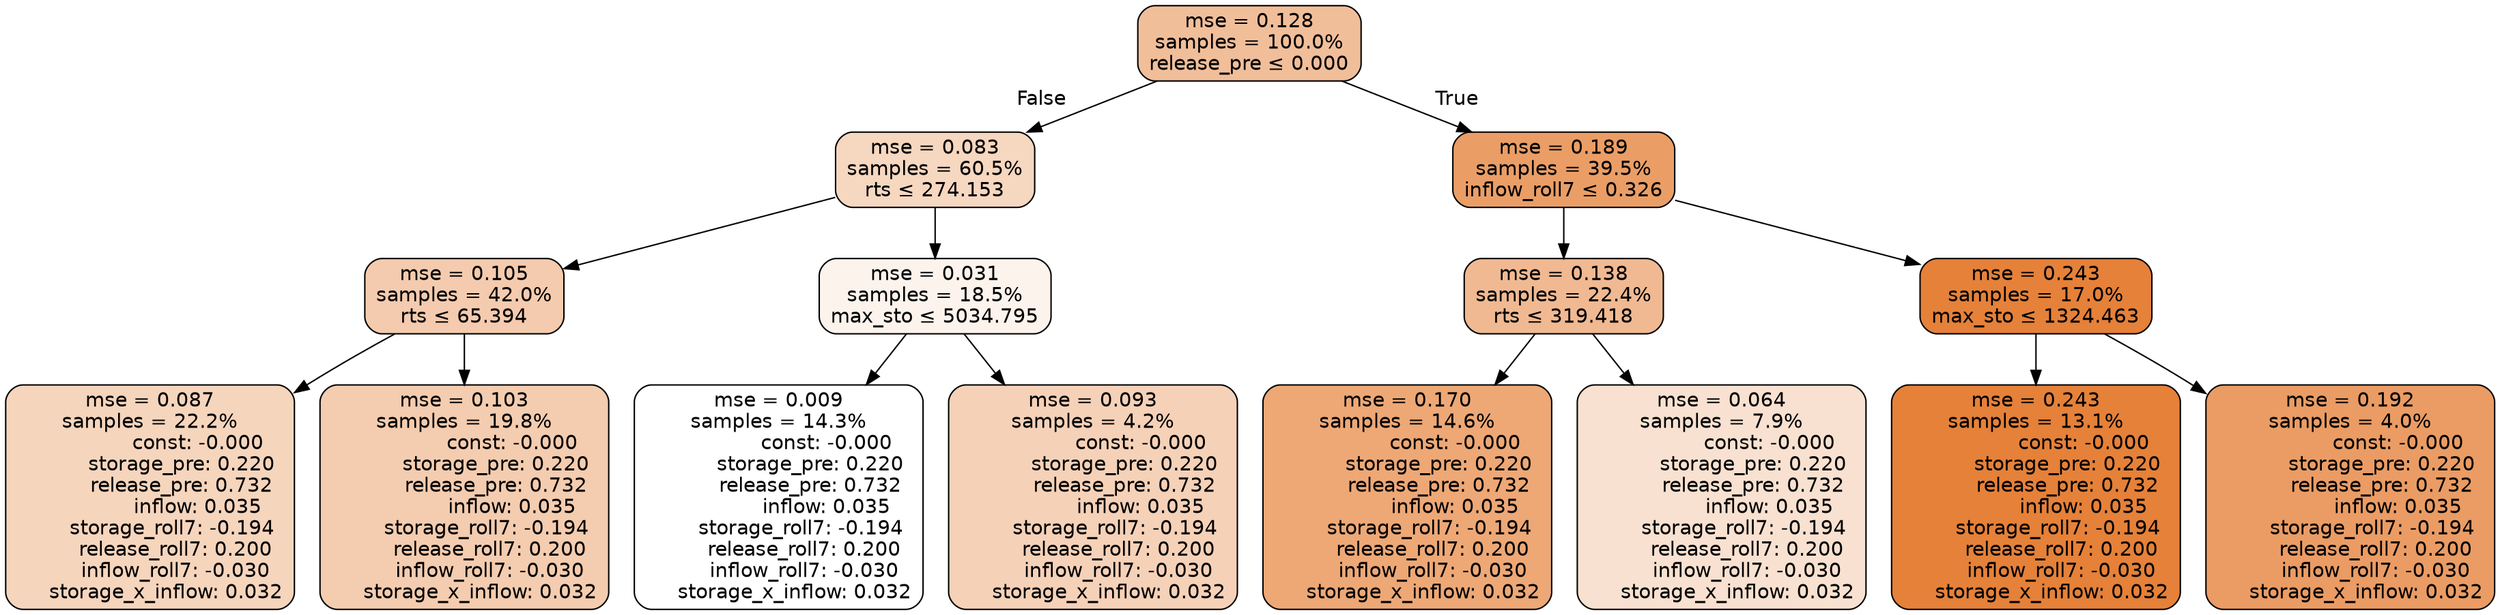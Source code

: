 digraph tree {
node [shape=rectangle, style="filled, rounded", color="black", fontname=helvetica] ;
edge [fontname=helvetica] ;
	"0" [label="mse = 0.128
samples = 100.0%
release_pre &le; 0.000", fillcolor="#f1be9a"]
	"1" [label="mse = 0.083
samples = 60.5%
rts &le; 274.153", fillcolor="#f6d7c0"]
	"2" [label="mse = 0.105
samples = 42.0%
rts &le; 65.394", fillcolor="#f4cbae"]
	"3" [label="mse = 0.087
samples = 22.2%
               const: -0.000
          storage_pre: 0.220
          release_pre: 0.732
               inflow: 0.035
       storage_roll7: -0.194
        release_roll7: 0.200
        inflow_roll7: -0.030
     storage_x_inflow: 0.032", fillcolor="#f6d5bd"]
	"4" [label="mse = 0.103
samples = 19.8%
               const: -0.000
          storage_pre: 0.220
          release_pre: 0.732
               inflow: 0.035
       storage_roll7: -0.194
        release_roll7: 0.200
        inflow_roll7: -0.030
     storage_x_inflow: 0.032", fillcolor="#f4ccaf"]
	"5" [label="mse = 0.031
samples = 18.5%
max_sto &le; 5034.795", fillcolor="#fcf3ec"]
	"6" [label="mse = 0.009
samples = 14.3%
               const: -0.000
          storage_pre: 0.220
          release_pre: 0.732
               inflow: 0.035
       storage_roll7: -0.194
        release_roll7: 0.200
        inflow_roll7: -0.030
     storage_x_inflow: 0.032", fillcolor="#ffffff"]
	"7" [label="mse = 0.093
samples = 4.2%
               const: -0.000
          storage_pre: 0.220
          release_pre: 0.732
               inflow: 0.035
       storage_roll7: -0.194
        release_roll7: 0.200
        inflow_roll7: -0.030
     storage_x_inflow: 0.032", fillcolor="#f5d1b8"]
	"8" [label="mse = 0.189
samples = 39.5%
inflow_roll7 &le; 0.326", fillcolor="#ea9e66"]
	"9" [label="mse = 0.138
samples = 22.4%
rts &le; 319.418", fillcolor="#f0b992"]
	"10" [label="mse = 0.170
samples = 14.6%
               const: -0.000
          storage_pre: 0.220
          release_pre: 0.732
               inflow: 0.035
       storage_roll7: -0.194
        release_roll7: 0.200
        inflow_roll7: -0.030
     storage_x_inflow: 0.032", fillcolor="#eda876"]
	"11" [label="mse = 0.064
samples = 7.9%
               const: -0.000
          storage_pre: 0.220
          release_pre: 0.732
               inflow: 0.035
       storage_roll7: -0.194
        release_roll7: 0.200
        inflow_roll7: -0.030
     storage_x_inflow: 0.032", fillcolor="#f8e1d0"]
	"12" [label="mse = 0.243
samples = 17.0%
max_sto &le; 1324.463", fillcolor="#e58139"]
	"13" [label="mse = 0.243
samples = 13.1%
               const: -0.000
          storage_pre: 0.220
          release_pre: 0.732
               inflow: 0.035
       storage_roll7: -0.194
        release_roll7: 0.200
        inflow_roll7: -0.030
     storage_x_inflow: 0.032", fillcolor="#e58139"]
	"14" [label="mse = 0.192
samples = 4.0%
               const: -0.000
          storage_pre: 0.220
          release_pre: 0.732
               inflow: 0.035
       storage_roll7: -0.194
        release_roll7: 0.200
        inflow_roll7: -0.030
     storage_x_inflow: 0.032", fillcolor="#ea9c64"]

	"0" -> "1" [labeldistance=2.5, labelangle=45, headlabel="False"]
	"1" -> "2"
	"2" -> "3"
	"2" -> "4"
	"1" -> "5"
	"5" -> "6"
	"5" -> "7"
	"0" -> "8" [labeldistance=2.5, labelangle=-45, headlabel="True"]
	"8" -> "9"
	"9" -> "10"
	"9" -> "11"
	"8" -> "12"
	"12" -> "13"
	"12" -> "14"
}